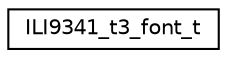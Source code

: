 digraph "Graphical Class Hierarchy"
{
 // LATEX_PDF_SIZE
  edge [fontname="Helvetica",fontsize="10",labelfontname="Helvetica",labelfontsize="10"];
  node [fontname="Helvetica",fontsize="10",shape=record];
  rankdir="LR";
  Node0 [label="ILI9341_t3_font_t",height=0.2,width=0.4,color="black", fillcolor="white", style="filled",URL="$struct_i_l_i9341__t3__font__t.html",tooltip=" "];
}
